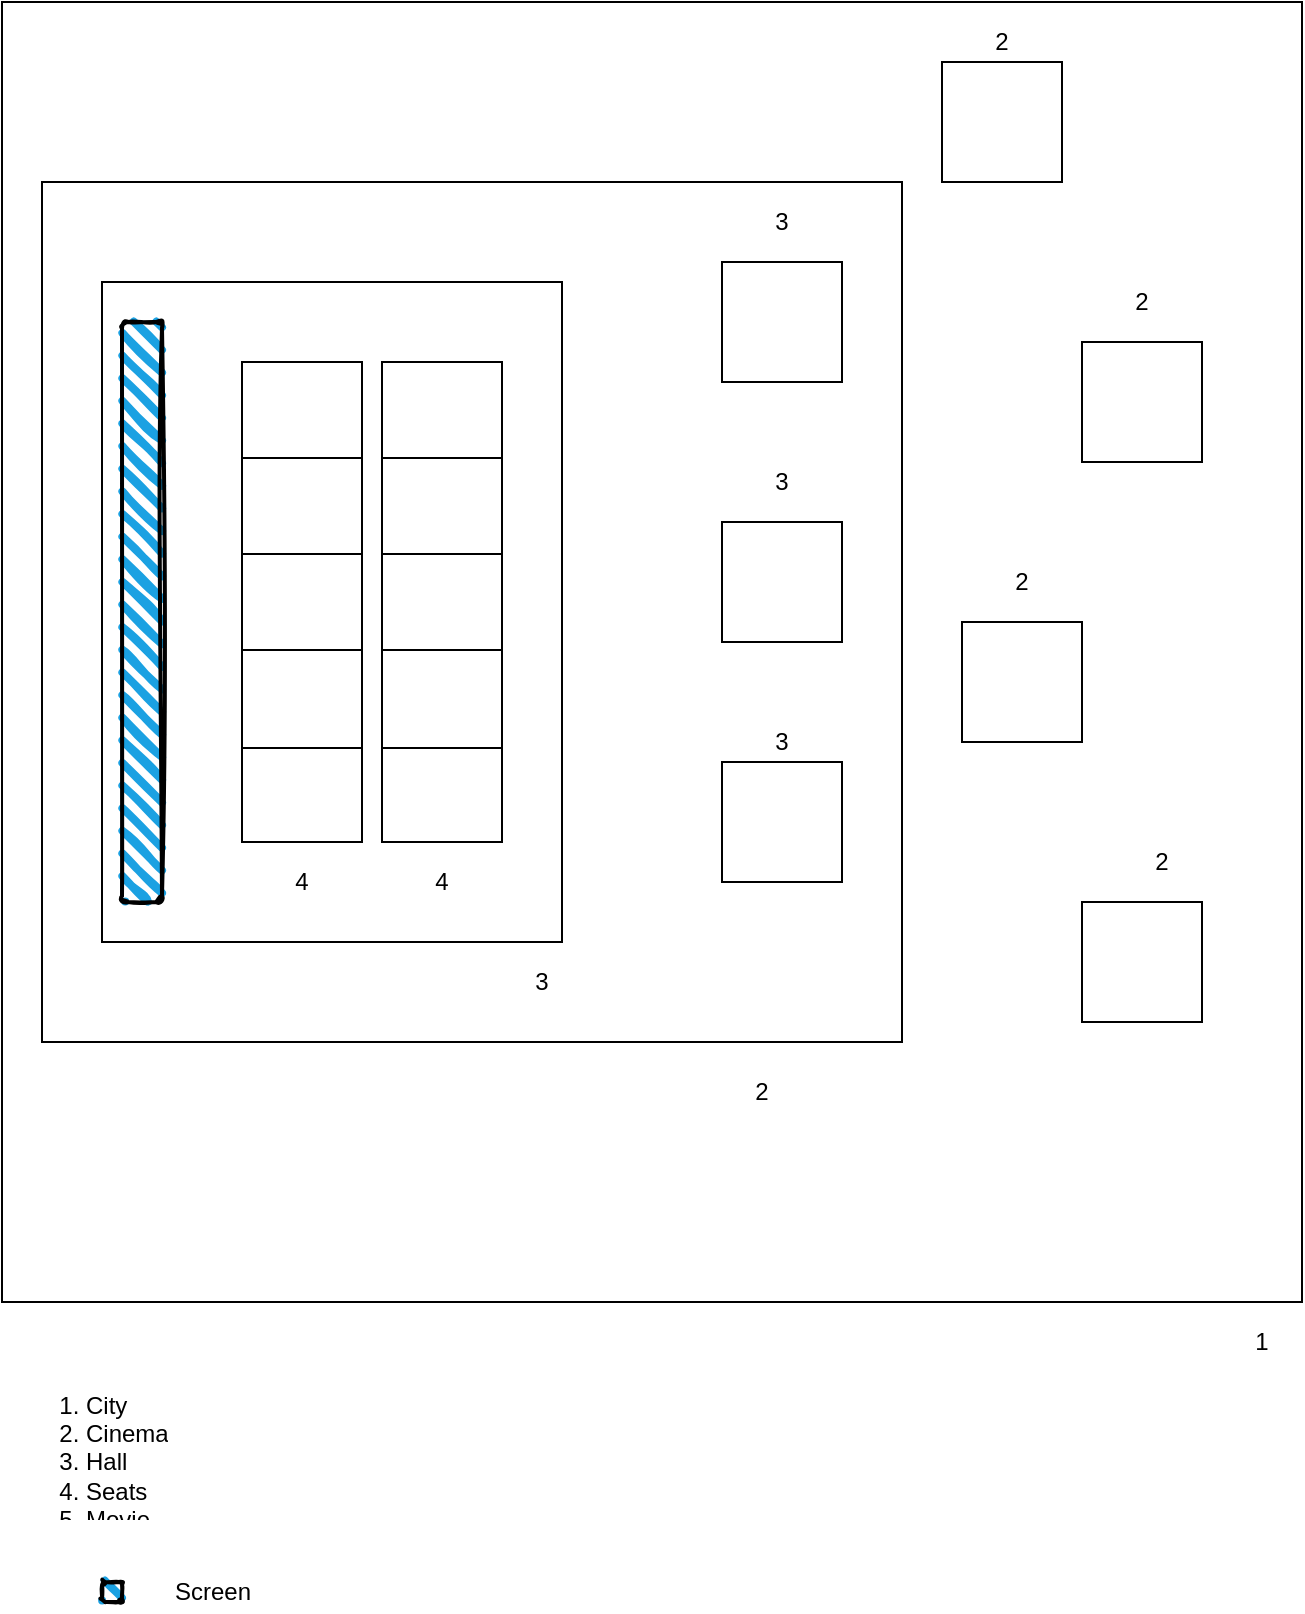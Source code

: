 <mxfile version="17.4.5" type="device"><diagram id="vgKOKgc6J5W-o9msejMF" name="Page-1"><mxGraphModel dx="1849" dy="706" grid="1" gridSize="10" guides="1" tooltips="1" connect="1" arrows="1" fold="1" page="1" pageScale="1" pageWidth="827" pageHeight="1169" math="0" shadow="0"><root><mxCell id="0"/><mxCell id="1" parent="0"/><mxCell id="UfmLqFELUiBkWHGHD8QL-1" value="" style="whiteSpace=wrap;html=1;aspect=fixed;" parent="1" vertex="1"><mxGeometry x="-20" y="50" width="650" height="650" as="geometry"/></mxCell><mxCell id="UfmLqFELUiBkWHGHD8QL-3" value="" style="whiteSpace=wrap;html=1;aspect=fixed;" parent="1" vertex="1"><mxGeometry x="450" y="80" width="60" height="60" as="geometry"/></mxCell><mxCell id="UfmLqFELUiBkWHGHD8QL-4" value="" style="whiteSpace=wrap;html=1;aspect=fixed;" parent="1" vertex="1"><mxGeometry x="520" y="220" width="60" height="60" as="geometry"/></mxCell><mxCell id="UfmLqFELUiBkWHGHD8QL-5" value="" style="whiteSpace=wrap;html=1;aspect=fixed;" parent="1" vertex="1"><mxGeometry x="460" y="360" width="60" height="60" as="geometry"/></mxCell><mxCell id="UfmLqFELUiBkWHGHD8QL-6" value="" style="whiteSpace=wrap;html=1;aspect=fixed;" parent="1" vertex="1"><mxGeometry x="520" y="500" width="60" height="60" as="geometry"/></mxCell><mxCell id="UfmLqFELUiBkWHGHD8QL-7" value="" style="whiteSpace=wrap;html=1;aspect=fixed;" parent="1" vertex="1"><mxGeometry y="140" width="430" height="430" as="geometry"/></mxCell><mxCell id="UfmLqFELUiBkWHGHD8QL-8" value="&lt;ol&gt;&lt;li&gt;City&lt;/li&gt;&lt;li&gt;Cinema&lt;/li&gt;&lt;li&gt;Hall&lt;/li&gt;&lt;li&gt;Seats&lt;/li&gt;&lt;li&gt;Movie&lt;/li&gt;&lt;li&gt;Shows&lt;/li&gt;&lt;/ol&gt;" style="text;strokeColor=none;fillColor=none;html=1;whiteSpace=wrap;verticalAlign=middle;overflow=hidden;" parent="1" vertex="1"><mxGeometry x="-20" y="730" width="100" height="80" as="geometry"/></mxCell><mxCell id="UfmLqFELUiBkWHGHD8QL-9" value="1" style="text;html=1;strokeColor=none;fillColor=none;align=center;verticalAlign=middle;whiteSpace=wrap;rounded=0;" parent="1" vertex="1"><mxGeometry x="600" y="710" width="20" height="20" as="geometry"/></mxCell><mxCell id="UfmLqFELUiBkWHGHD8QL-10" value="2" style="text;html=1;strokeColor=none;fillColor=none;align=center;verticalAlign=middle;whiteSpace=wrap;rounded=0;" parent="1" vertex="1"><mxGeometry x="550" y="470" width="20" height="20" as="geometry"/></mxCell><mxCell id="UfmLqFELUiBkWHGHD8QL-11" value="" style="rounded=0;whiteSpace=wrap;html=1;" parent="1" vertex="1"><mxGeometry x="30" y="190" width="230" height="330" as="geometry"/></mxCell><mxCell id="UfmLqFELUiBkWHGHD8QL-13" value="2" style="text;html=1;strokeColor=none;fillColor=none;align=center;verticalAlign=middle;whiteSpace=wrap;rounded=0;" parent="1" vertex="1"><mxGeometry x="480" y="330" width="20" height="20" as="geometry"/></mxCell><mxCell id="UfmLqFELUiBkWHGHD8QL-14" value="2" style="text;html=1;strokeColor=none;fillColor=none;align=center;verticalAlign=middle;whiteSpace=wrap;rounded=0;" parent="1" vertex="1"><mxGeometry x="540" y="190" width="20" height="20" as="geometry"/></mxCell><mxCell id="UfmLqFELUiBkWHGHD8QL-15" value="2" style="text;html=1;strokeColor=none;fillColor=none;align=center;verticalAlign=middle;whiteSpace=wrap;rounded=0;" parent="1" vertex="1"><mxGeometry x="470" y="60" width="20" height="20" as="geometry"/></mxCell><mxCell id="UfmLqFELUiBkWHGHD8QL-16" value="2" style="text;html=1;strokeColor=none;fillColor=none;align=center;verticalAlign=middle;whiteSpace=wrap;rounded=0;" parent="1" vertex="1"><mxGeometry x="350" y="585" width="20" height="20" as="geometry"/></mxCell><mxCell id="UfmLqFELUiBkWHGHD8QL-17" value="" style="rounded=0;whiteSpace=wrap;html=1;" parent="1" vertex="1"><mxGeometry x="340" y="180" width="60" height="60" as="geometry"/></mxCell><mxCell id="UfmLqFELUiBkWHGHD8QL-18" value="" style="rounded=0;whiteSpace=wrap;html=1;" parent="1" vertex="1"><mxGeometry x="340" y="310" width="60" height="60" as="geometry"/></mxCell><mxCell id="UfmLqFELUiBkWHGHD8QL-19" value="" style="rounded=0;whiteSpace=wrap;html=1;" parent="1" vertex="1"><mxGeometry x="340" y="430" width="60" height="60" as="geometry"/></mxCell><mxCell id="UfmLqFELUiBkWHGHD8QL-20" value="3" style="text;html=1;strokeColor=none;fillColor=none;align=center;verticalAlign=middle;whiteSpace=wrap;rounded=0;" parent="1" vertex="1"><mxGeometry x="360" y="280" width="20" height="20" as="geometry"/></mxCell><mxCell id="UfmLqFELUiBkWHGHD8QL-21" value="3" style="text;html=1;strokeColor=none;fillColor=none;align=center;verticalAlign=middle;whiteSpace=wrap;rounded=0;" parent="1" vertex="1"><mxGeometry x="360" y="150" width="20" height="20" as="geometry"/></mxCell><mxCell id="UfmLqFELUiBkWHGHD8QL-22" value="3" style="text;html=1;strokeColor=none;fillColor=none;align=center;verticalAlign=middle;whiteSpace=wrap;rounded=0;" parent="1" vertex="1"><mxGeometry x="360" y="410" width="20" height="20" as="geometry"/></mxCell><mxCell id="UfmLqFELUiBkWHGHD8QL-23" value="3" style="text;html=1;strokeColor=none;fillColor=none;align=center;verticalAlign=middle;whiteSpace=wrap;rounded=0;" parent="1" vertex="1"><mxGeometry x="240" y="530" width="20" height="20" as="geometry"/></mxCell><mxCell id="UfmLqFELUiBkWHGHD8QL-25" value="" style="rounded=1;whiteSpace=wrap;html=1;strokeWidth=2;fillWeight=4;hachureGap=8;hachureAngle=45;fillColor=#1ba1e2;sketch=1;" parent="1" vertex="1"><mxGeometry x="40" y="210" width="20" height="290" as="geometry"/></mxCell><mxCell id="UfmLqFELUiBkWHGHD8QL-26" value="" style="rounded=1;whiteSpace=wrap;html=1;strokeWidth=2;fillWeight=4;hachureGap=8;hachureAngle=45;fillColor=#1ba1e2;sketch=1;" parent="1" vertex="1"><mxGeometry x="30" y="840" width="10" height="10" as="geometry"/></mxCell><mxCell id="UfmLqFELUiBkWHGHD8QL-27" value="Screen" style="text;html=1;align=center;verticalAlign=middle;resizable=0;points=[];autosize=1;strokeColor=none;fillColor=none;" parent="1" vertex="1"><mxGeometry x="60" y="835" width="50" height="20" as="geometry"/></mxCell><mxCell id="UfmLqFELUiBkWHGHD8QL-45" value="" style="shape=table;startSize=0;container=1;collapsible=0;childLayout=tableLayout;fontStyle=1;align=center;direction=north;" parent="1" vertex="1"><mxGeometry x="100" y="230" width="60" height="240" as="geometry"/></mxCell><mxCell id="UfmLqFELUiBkWHGHD8QL-60" style="shape=tableRow;horizontal=0;startSize=0;swimlaneHead=0;swimlaneBody=0;top=0;left=0;bottom=0;right=0;collapsible=0;dropTarget=0;fillColor=none;points=[[0,0.5],[1,0.5]];portConstraint=eastwest;" parent="UfmLqFELUiBkWHGHD8QL-45" vertex="1"><mxGeometry width="60" height="48" as="geometry"/></mxCell><mxCell id="UfmLqFELUiBkWHGHD8QL-61" style="shape=partialRectangle;html=1;whiteSpace=wrap;connectable=0;fillColor=none;top=0;left=0;bottom=0;right=0;overflow=hidden;" parent="UfmLqFELUiBkWHGHD8QL-60" vertex="1"><mxGeometry width="60" height="48" as="geometry"><mxRectangle width="60" height="48" as="alternateBounds"/></mxGeometry></mxCell><mxCell id="UfmLqFELUiBkWHGHD8QL-58" style="shape=tableRow;horizontal=0;startSize=0;swimlaneHead=0;swimlaneBody=0;top=0;left=0;bottom=0;right=0;collapsible=0;dropTarget=0;fillColor=none;points=[[0,0.5],[1,0.5]];portConstraint=eastwest;" parent="UfmLqFELUiBkWHGHD8QL-45" vertex="1"><mxGeometry y="48" width="60" height="48" as="geometry"/></mxCell><mxCell id="UfmLqFELUiBkWHGHD8QL-59" style="shape=partialRectangle;html=1;whiteSpace=wrap;connectable=0;fillColor=none;top=0;left=0;bottom=0;right=0;overflow=hidden;" parent="UfmLqFELUiBkWHGHD8QL-58" vertex="1"><mxGeometry width="60" height="48" as="geometry"><mxRectangle width="60" height="48" as="alternateBounds"/></mxGeometry></mxCell><mxCell id="UfmLqFELUiBkWHGHD8QL-46" value="" style="shape=tableRow;horizontal=0;startSize=0;swimlaneHead=0;swimlaneBody=0;top=0;left=0;bottom=0;right=0;collapsible=0;dropTarget=0;fillColor=none;points=[[0,0.5],[1,0.5]];portConstraint=eastwest;" parent="UfmLqFELUiBkWHGHD8QL-45" vertex="1"><mxGeometry y="96" width="60" height="48" as="geometry"/></mxCell><mxCell id="UfmLqFELUiBkWHGHD8QL-47" value="" style="shape=partialRectangle;html=1;whiteSpace=wrap;connectable=0;fillColor=none;top=0;left=0;bottom=0;right=0;overflow=hidden;" parent="UfmLqFELUiBkWHGHD8QL-46" vertex="1"><mxGeometry width="60" height="48" as="geometry"><mxRectangle width="60" height="48" as="alternateBounds"/></mxGeometry></mxCell><mxCell id="UfmLqFELUiBkWHGHD8QL-50" value="" style="shape=tableRow;horizontal=0;startSize=0;swimlaneHead=0;swimlaneBody=0;top=0;left=0;bottom=0;right=0;collapsible=0;dropTarget=0;fillColor=none;points=[[0,0.5],[1,0.5]];portConstraint=eastwest;" parent="UfmLqFELUiBkWHGHD8QL-45" vertex="1"><mxGeometry y="144" width="60" height="49" as="geometry"/></mxCell><mxCell id="UfmLqFELUiBkWHGHD8QL-51" value="" style="shape=partialRectangle;html=1;whiteSpace=wrap;connectable=0;fillColor=none;top=0;left=0;bottom=0;right=0;overflow=hidden;" parent="UfmLqFELUiBkWHGHD8QL-50" vertex="1"><mxGeometry width="60" height="49" as="geometry"><mxRectangle width="60" height="49" as="alternateBounds"/></mxGeometry></mxCell><mxCell id="UfmLqFELUiBkWHGHD8QL-54" value="" style="shape=tableRow;horizontal=0;startSize=0;swimlaneHead=0;swimlaneBody=0;top=0;left=0;bottom=0;right=0;collapsible=0;dropTarget=0;fillColor=none;points=[[0,0.5],[1,0.5]];portConstraint=eastwest;" parent="UfmLqFELUiBkWHGHD8QL-45" vertex="1"><mxGeometry y="193" width="60" height="47" as="geometry"/></mxCell><mxCell id="UfmLqFELUiBkWHGHD8QL-55" value="" style="shape=partialRectangle;html=1;whiteSpace=wrap;connectable=0;fillColor=none;top=0;left=0;bottom=0;right=0;overflow=hidden;" parent="UfmLqFELUiBkWHGHD8QL-54" vertex="1"><mxGeometry width="60" height="47" as="geometry"><mxRectangle width="60" height="47" as="alternateBounds"/></mxGeometry></mxCell><mxCell id="UfmLqFELUiBkWHGHD8QL-62" value="" style="shape=table;startSize=0;container=1;collapsible=0;childLayout=tableLayout;fontStyle=1;align=center;direction=north;" parent="1" vertex="1"><mxGeometry x="170" y="230" width="60" height="240" as="geometry"/></mxCell><mxCell id="UfmLqFELUiBkWHGHD8QL-63" style="shape=tableRow;horizontal=0;startSize=0;swimlaneHead=0;swimlaneBody=0;top=0;left=0;bottom=0;right=0;collapsible=0;dropTarget=0;fillColor=none;points=[[0,0.5],[1,0.5]];portConstraint=eastwest;" parent="UfmLqFELUiBkWHGHD8QL-62" vertex="1"><mxGeometry width="60" height="48" as="geometry"/></mxCell><mxCell id="UfmLqFELUiBkWHGHD8QL-64" style="shape=partialRectangle;html=1;whiteSpace=wrap;connectable=0;fillColor=none;top=0;left=0;bottom=0;right=0;overflow=hidden;" parent="UfmLqFELUiBkWHGHD8QL-63" vertex="1"><mxGeometry width="60" height="48" as="geometry"><mxRectangle width="60" height="48" as="alternateBounds"/></mxGeometry></mxCell><mxCell id="UfmLqFELUiBkWHGHD8QL-65" style="shape=tableRow;horizontal=0;startSize=0;swimlaneHead=0;swimlaneBody=0;top=0;left=0;bottom=0;right=0;collapsible=0;dropTarget=0;fillColor=none;points=[[0,0.5],[1,0.5]];portConstraint=eastwest;" parent="UfmLqFELUiBkWHGHD8QL-62" vertex="1"><mxGeometry y="48" width="60" height="48" as="geometry"/></mxCell><mxCell id="UfmLqFELUiBkWHGHD8QL-66" style="shape=partialRectangle;html=1;whiteSpace=wrap;connectable=0;fillColor=none;top=0;left=0;bottom=0;right=0;overflow=hidden;" parent="UfmLqFELUiBkWHGHD8QL-65" vertex="1"><mxGeometry width="60" height="48" as="geometry"><mxRectangle width="60" height="48" as="alternateBounds"/></mxGeometry></mxCell><mxCell id="UfmLqFELUiBkWHGHD8QL-67" value="" style="shape=tableRow;horizontal=0;startSize=0;swimlaneHead=0;swimlaneBody=0;top=0;left=0;bottom=0;right=0;collapsible=0;dropTarget=0;fillColor=none;points=[[0,0.5],[1,0.5]];portConstraint=eastwest;" parent="UfmLqFELUiBkWHGHD8QL-62" vertex="1"><mxGeometry y="96" width="60" height="48" as="geometry"/></mxCell><mxCell id="UfmLqFELUiBkWHGHD8QL-68" value="" style="shape=partialRectangle;html=1;whiteSpace=wrap;connectable=0;fillColor=none;top=0;left=0;bottom=0;right=0;overflow=hidden;" parent="UfmLqFELUiBkWHGHD8QL-67" vertex="1"><mxGeometry width="60" height="48" as="geometry"><mxRectangle width="60" height="48" as="alternateBounds"/></mxGeometry></mxCell><mxCell id="UfmLqFELUiBkWHGHD8QL-69" value="" style="shape=tableRow;horizontal=0;startSize=0;swimlaneHead=0;swimlaneBody=0;top=0;left=0;bottom=0;right=0;collapsible=0;dropTarget=0;fillColor=none;points=[[0,0.5],[1,0.5]];portConstraint=eastwest;" parent="UfmLqFELUiBkWHGHD8QL-62" vertex="1"><mxGeometry y="144" width="60" height="49" as="geometry"/></mxCell><mxCell id="UfmLqFELUiBkWHGHD8QL-70" value="" style="shape=partialRectangle;html=1;whiteSpace=wrap;connectable=0;fillColor=none;top=0;left=0;bottom=0;right=0;overflow=hidden;" parent="UfmLqFELUiBkWHGHD8QL-69" vertex="1"><mxGeometry width="60" height="49" as="geometry"><mxRectangle width="60" height="49" as="alternateBounds"/></mxGeometry></mxCell><mxCell id="UfmLqFELUiBkWHGHD8QL-71" value="" style="shape=tableRow;horizontal=0;startSize=0;swimlaneHead=0;swimlaneBody=0;top=0;left=0;bottom=0;right=0;collapsible=0;dropTarget=0;fillColor=none;points=[[0,0.5],[1,0.5]];portConstraint=eastwest;" parent="UfmLqFELUiBkWHGHD8QL-62" vertex="1"><mxGeometry y="193" width="60" height="47" as="geometry"/></mxCell><mxCell id="UfmLqFELUiBkWHGHD8QL-72" value="" style="shape=partialRectangle;html=1;whiteSpace=wrap;connectable=0;fillColor=none;top=0;left=0;bottom=0;right=0;overflow=hidden;" parent="UfmLqFELUiBkWHGHD8QL-71" vertex="1"><mxGeometry width="60" height="47" as="geometry"><mxRectangle width="60" height="47" as="alternateBounds"/></mxGeometry></mxCell><mxCell id="UfmLqFELUiBkWHGHD8QL-73" value="4" style="text;html=1;strokeColor=none;fillColor=none;align=center;verticalAlign=middle;whiteSpace=wrap;rounded=0;" parent="1" vertex="1"><mxGeometry x="120" y="480" width="20" height="20" as="geometry"/></mxCell><mxCell id="UfmLqFELUiBkWHGHD8QL-74" value="4" style="text;html=1;strokeColor=none;fillColor=none;align=center;verticalAlign=middle;whiteSpace=wrap;rounded=0;" parent="1" vertex="1"><mxGeometry x="190" y="480" width="20" height="20" as="geometry"/></mxCell></root></mxGraphModel></diagram></mxfile>